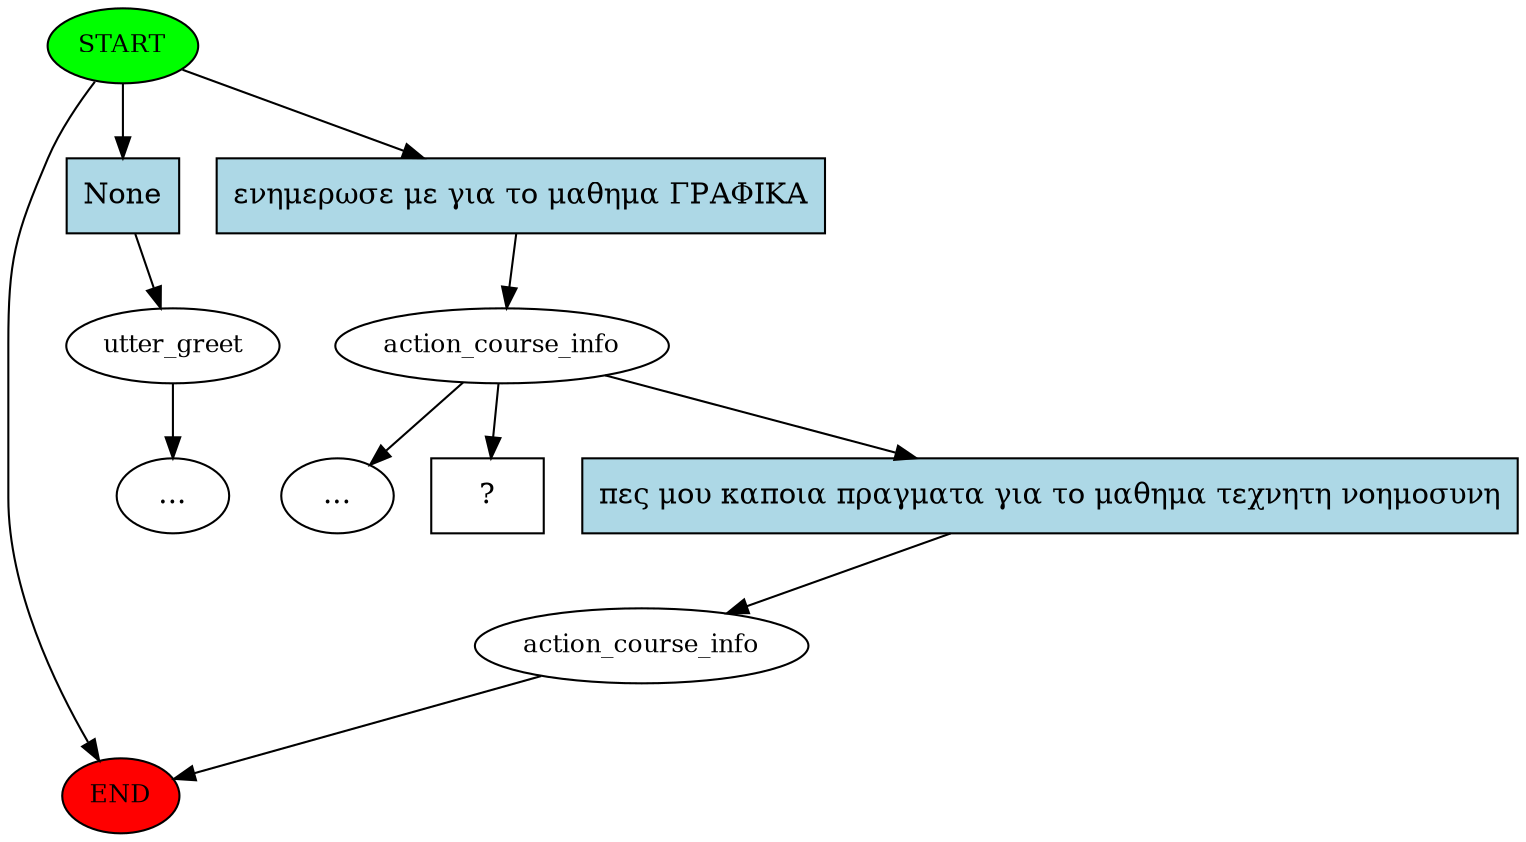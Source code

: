 digraph  {
0 [class="start active", fillcolor=green, fontsize=12, label=START, style=filled];
"-1" [class=end, fillcolor=red, fontsize=12, label=END, style=filled];
1 [class="", fontsize=12, label=utter_greet];
10 [class=active, fontsize=12, label=action_course_info];
"-12" [class=ellipsis, label="..."];
"-17" [class=ellipsis, label="..."];
17 [class="", fontsize=12, label=action_course_info];
19 [class="intent dashed active", label="  ?  ", shape=rect];
20 [class=intent, fillcolor=lightblue, label=None, shape=rect, style=filled];
21 [class="intent active", fillcolor=lightblue, label="ενημερωσε με για το μαθημα ΓΡΑΦΙΚΑ", shape=rect, style=filled];
22 [class=intent, fillcolor=lightblue, label="πες μου καποια πραγματα για το μαθημα τεχνητη νοημοσυνη", shape=rect, style=filled];
0 -> "-1"  [class="", key=NONE, label=""];
0 -> 20  [class="", key=0];
0 -> 21  [class=active, key=0];
1 -> "-17"  [class="", key=NONE, label=""];
10 -> "-12"  [class="", key=NONE, label=""];
10 -> 19  [class=active, key=NONE, label=""];
10 -> 22  [class="", key=0];
17 -> "-1"  [class="", key=NONE, label=""];
20 -> 1  [class="", key=0];
21 -> 10  [class=active, key=0];
22 -> 17  [class="", key=0];
}
